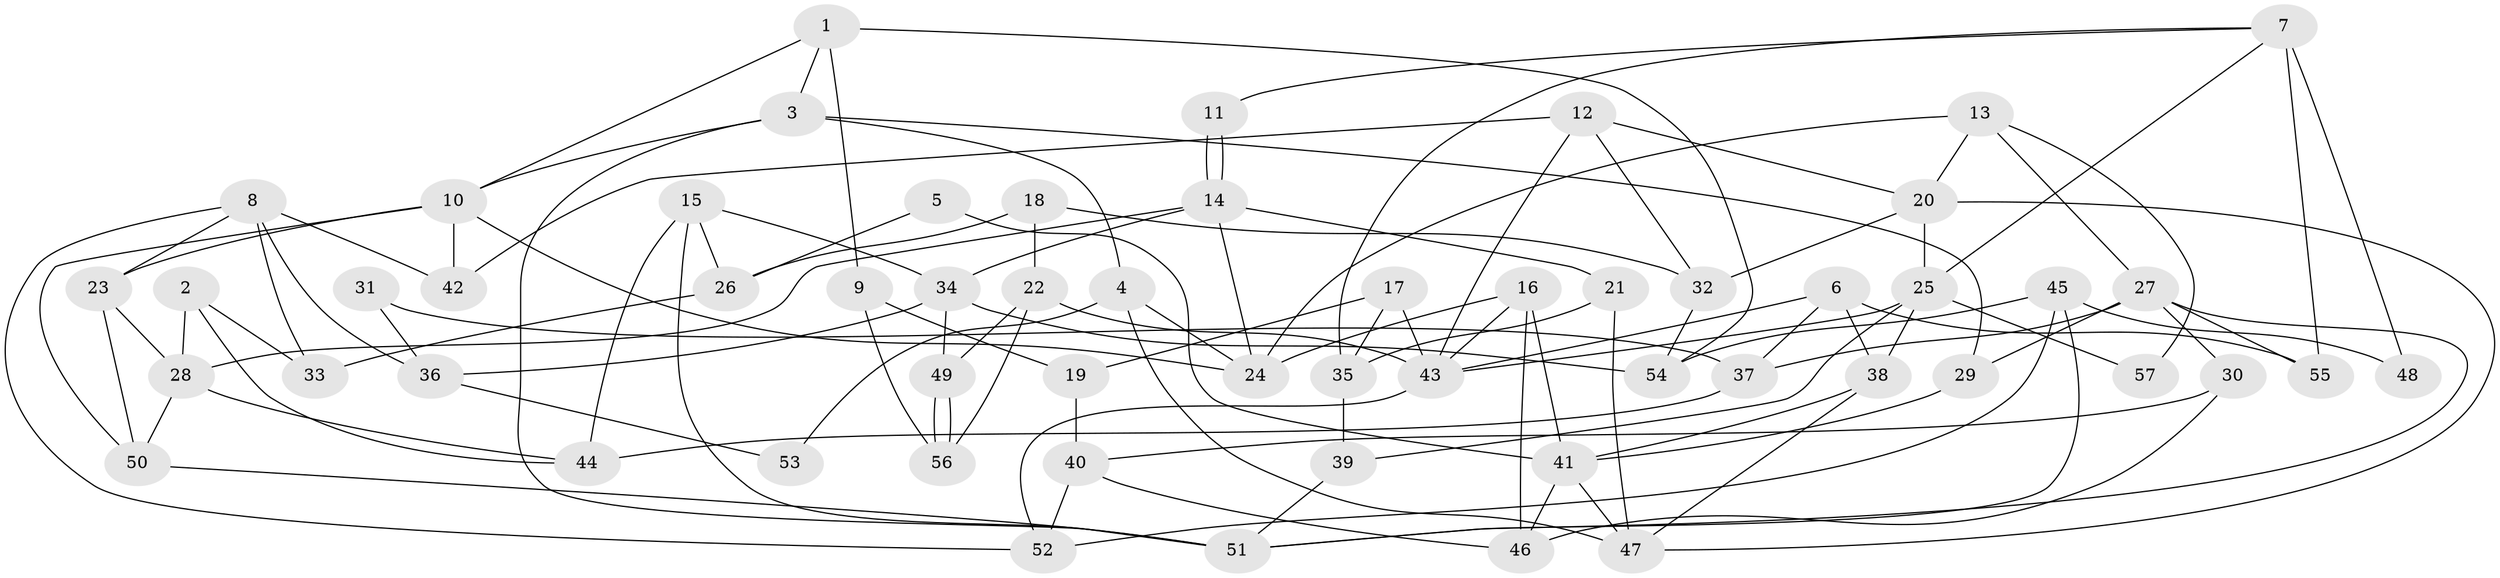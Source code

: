 // coarse degree distribution, {5: 0.17647058823529413, 3: 0.29411764705882354, 6: 0.11764705882352941, 4: 0.14705882352941177, 2: 0.029411764705882353, 7: 0.08823529411764706, 9: 0.029411764705882353, 8: 0.11764705882352941}
// Generated by graph-tools (version 1.1) at 2025/41/03/06/25 10:41:52]
// undirected, 57 vertices, 114 edges
graph export_dot {
graph [start="1"]
  node [color=gray90,style=filled];
  1;
  2;
  3;
  4;
  5;
  6;
  7;
  8;
  9;
  10;
  11;
  12;
  13;
  14;
  15;
  16;
  17;
  18;
  19;
  20;
  21;
  22;
  23;
  24;
  25;
  26;
  27;
  28;
  29;
  30;
  31;
  32;
  33;
  34;
  35;
  36;
  37;
  38;
  39;
  40;
  41;
  42;
  43;
  44;
  45;
  46;
  47;
  48;
  49;
  50;
  51;
  52;
  53;
  54;
  55;
  56;
  57;
  1 -- 10;
  1 -- 3;
  1 -- 9;
  1 -- 54;
  2 -- 44;
  2 -- 28;
  2 -- 33;
  3 -- 51;
  3 -- 10;
  3 -- 4;
  3 -- 29;
  4 -- 24;
  4 -- 47;
  4 -- 53;
  5 -- 41;
  5 -- 26;
  6 -- 43;
  6 -- 55;
  6 -- 37;
  6 -- 38;
  7 -- 35;
  7 -- 25;
  7 -- 11;
  7 -- 48;
  7 -- 55;
  8 -- 52;
  8 -- 23;
  8 -- 33;
  8 -- 36;
  8 -- 42;
  9 -- 56;
  9 -- 19;
  10 -- 50;
  10 -- 42;
  10 -- 23;
  10 -- 24;
  11 -- 14;
  11 -- 14;
  12 -- 20;
  12 -- 32;
  12 -- 42;
  12 -- 43;
  13 -- 27;
  13 -- 20;
  13 -- 24;
  13 -- 57;
  14 -- 24;
  14 -- 21;
  14 -- 28;
  14 -- 34;
  15 -- 34;
  15 -- 51;
  15 -- 26;
  15 -- 44;
  16 -- 46;
  16 -- 24;
  16 -- 41;
  16 -- 43;
  17 -- 19;
  17 -- 43;
  17 -- 35;
  18 -- 26;
  18 -- 22;
  18 -- 32;
  19 -- 40;
  20 -- 25;
  20 -- 47;
  20 -- 32;
  21 -- 47;
  21 -- 35;
  22 -- 43;
  22 -- 49;
  22 -- 56;
  23 -- 50;
  23 -- 28;
  25 -- 43;
  25 -- 38;
  25 -- 39;
  25 -- 57;
  26 -- 33;
  27 -- 29;
  27 -- 37;
  27 -- 30;
  27 -- 51;
  27 -- 55;
  28 -- 44;
  28 -- 50;
  29 -- 41;
  30 -- 40;
  30 -- 46;
  31 -- 37;
  31 -- 36;
  32 -- 54;
  34 -- 54;
  34 -- 36;
  34 -- 49;
  35 -- 39;
  36 -- 53;
  37 -- 44;
  38 -- 47;
  38 -- 41;
  39 -- 51;
  40 -- 46;
  40 -- 52;
  41 -- 46;
  41 -- 47;
  43 -- 52;
  45 -- 54;
  45 -- 51;
  45 -- 48;
  45 -- 52;
  49 -- 56;
  49 -- 56;
  50 -- 51;
}

